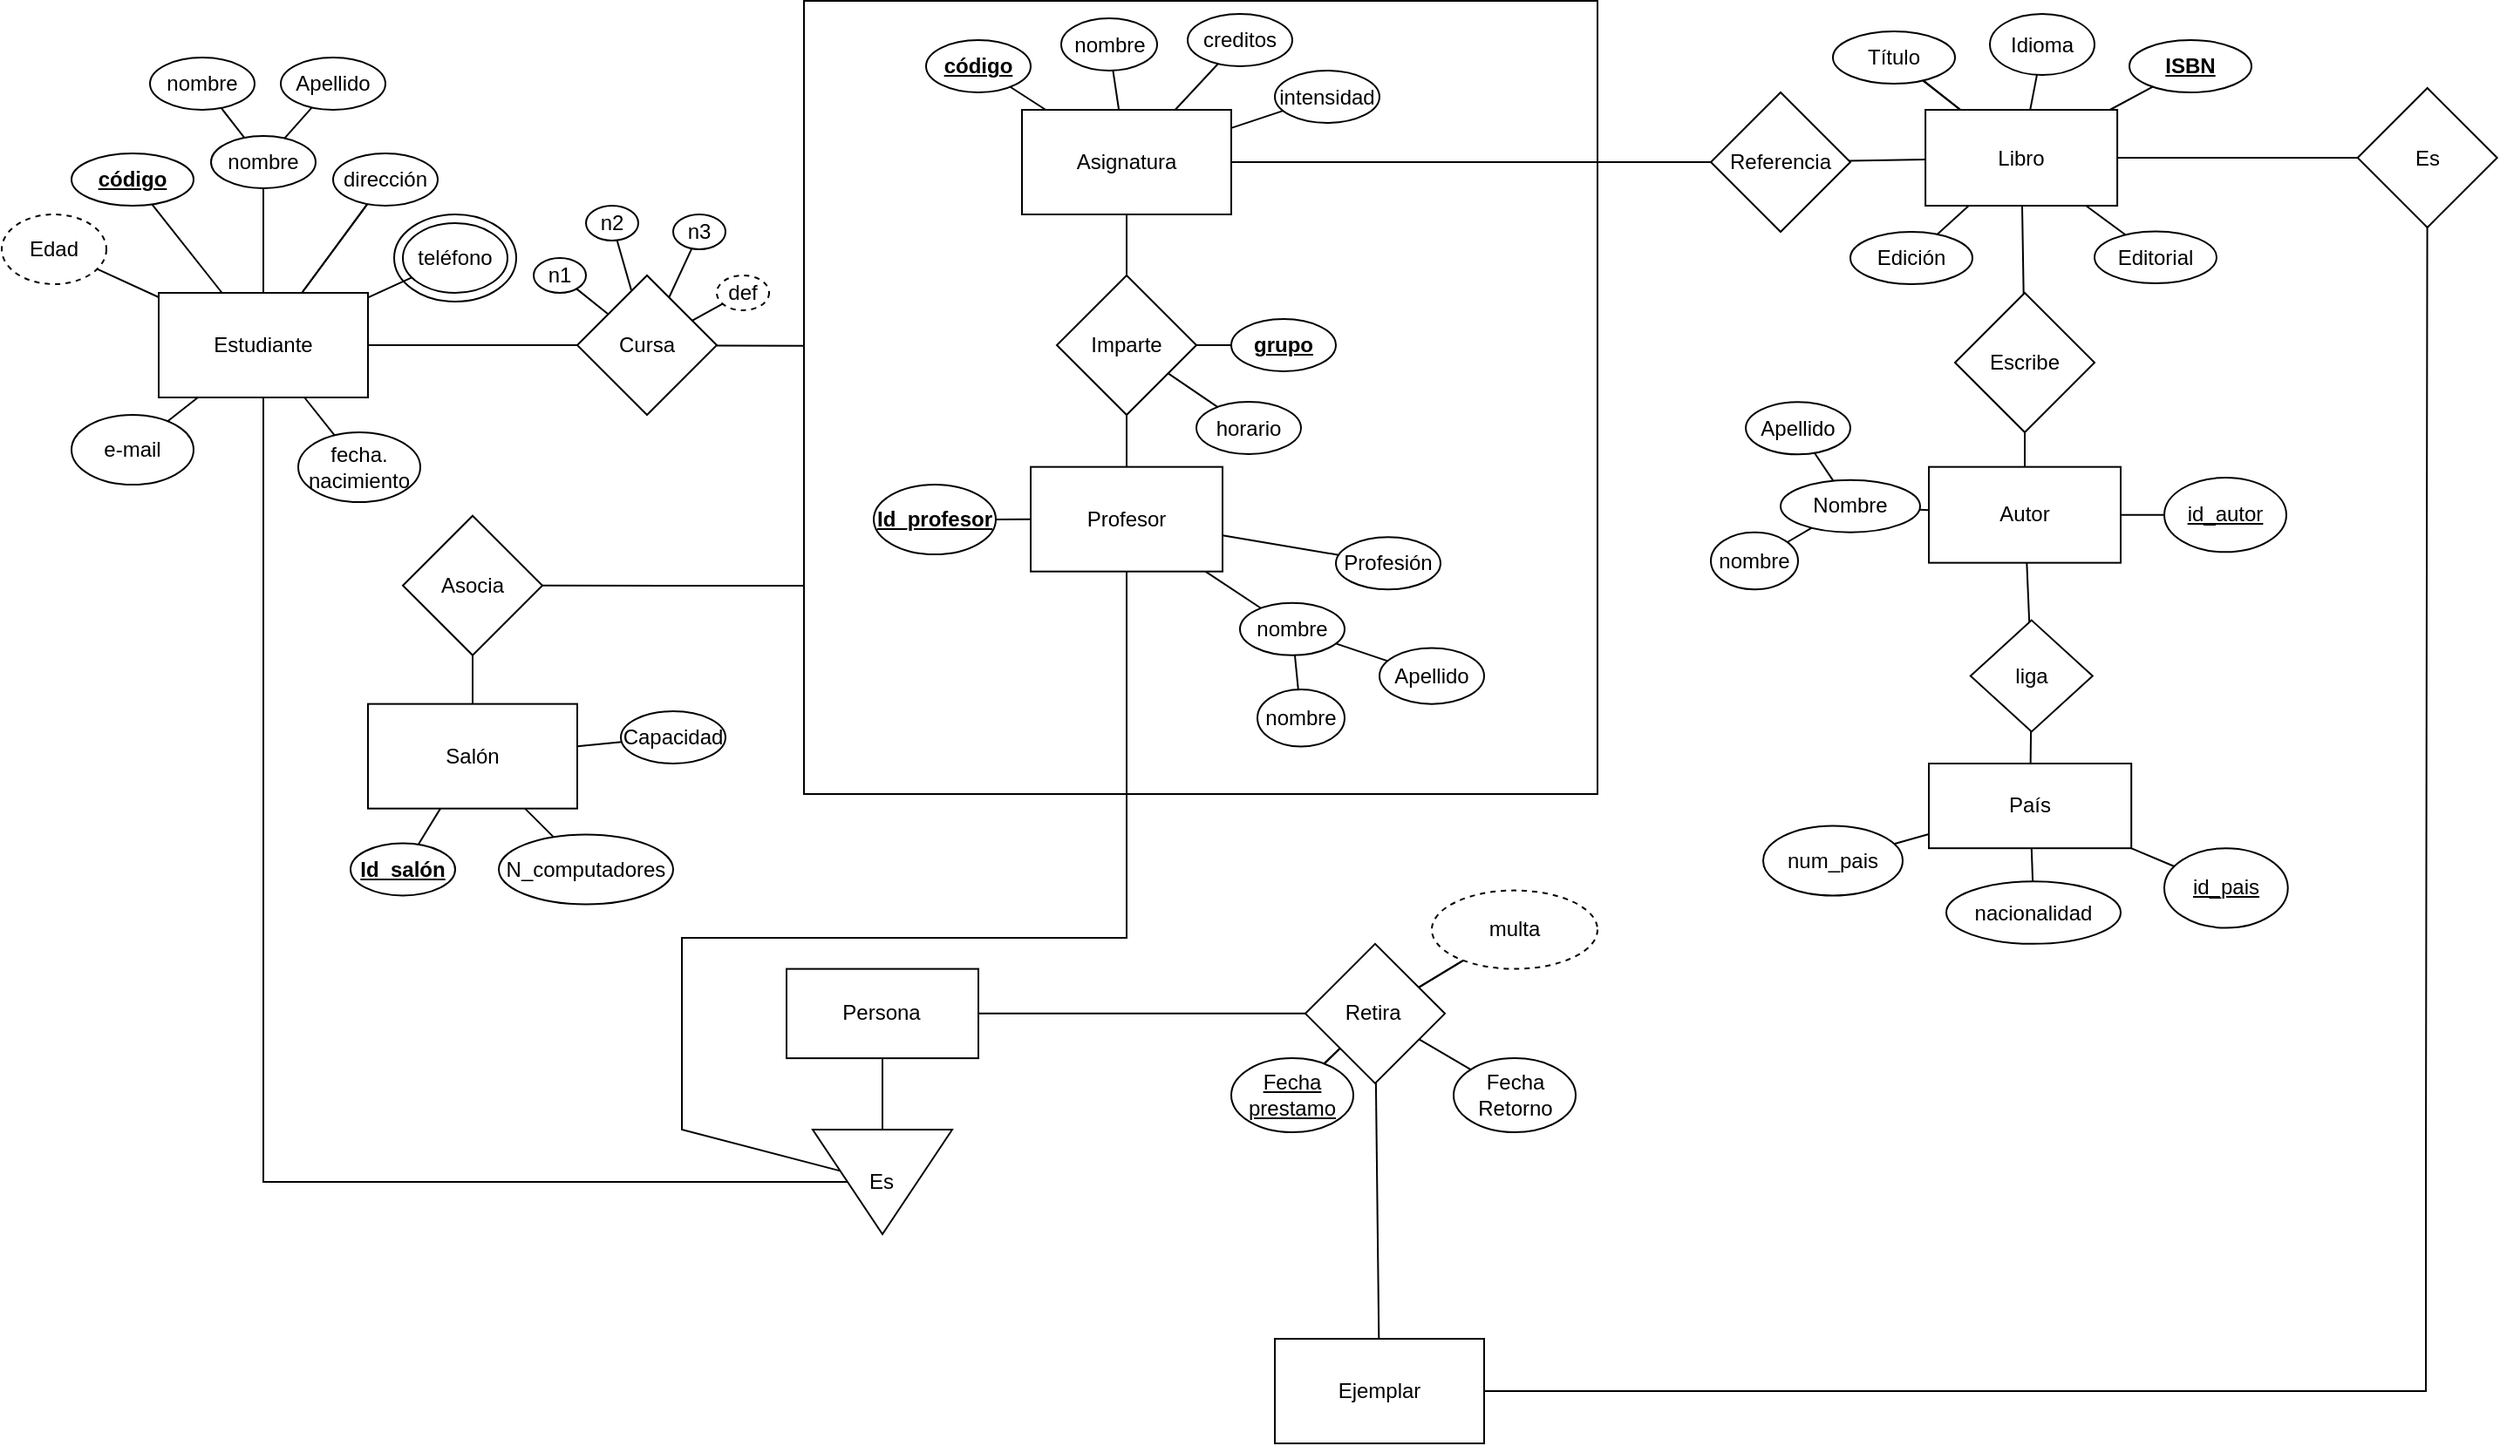 <mxfile version="17.1.3" type="github">
  <diagram id="R2lEEEUBdFMjLlhIrx00" name="Page-1">
    <mxGraphModel dx="1902" dy="955" grid="1" gridSize="10" guides="1" tooltips="1" connect="1" arrows="1" fold="1" page="1" pageScale="2" pageWidth="850" pageHeight="1100" math="0" shadow="0" extFonts="Permanent Marker^https://fonts.googleapis.com/css?family=Permanent+Marker">
      <root>
        <mxCell id="0" />
        <mxCell id="1" parent="0" />
        <mxCell id="dzcwZMocvyW8wxL2ZZtU-183" value="" style="ellipse;whiteSpace=wrap;html=1;shadow=0;sketch=0;gradientColor=none;" parent="1" vertex="1">
          <mxGeometry x="635" y="145" width="70" height="50" as="geometry" />
        </mxCell>
        <mxCell id="dzcwZMocvyW8wxL2ZZtU-33" value="" style="whiteSpace=wrap;html=1;aspect=fixed;sketch=0;" parent="1" vertex="1">
          <mxGeometry x="870" y="22.5" width="455" height="455" as="geometry" />
        </mxCell>
        <mxCell id="dzcwZMocvyW8wxL2ZZtU-14" value="" style="edgeStyle=none;rounded=0;orthogonalLoop=1;jettySize=auto;html=1;endArrow=none;endFill=0;" parent="1" source="dzcwZMocvyW8wxL2ZZtU-5" target="dzcwZMocvyW8wxL2ZZtU-9" edge="1">
          <mxGeometry relative="1" as="geometry" />
        </mxCell>
        <mxCell id="dzcwZMocvyW8wxL2ZZtU-15" value="" style="edgeStyle=none;rounded=0;orthogonalLoop=1;jettySize=auto;html=1;endArrow=none;endFill=0;" parent="1" source="dzcwZMocvyW8wxL2ZZtU-5" target="dzcwZMocvyW8wxL2ZZtU-9" edge="1">
          <mxGeometry relative="1" as="geometry" />
        </mxCell>
        <mxCell id="dzcwZMocvyW8wxL2ZZtU-146" value="" style="edgeStyle=none;rounded=0;orthogonalLoop=1;jettySize=auto;html=1;endArrow=none;endFill=0;" parent="1" source="dzcwZMocvyW8wxL2ZZtU-5" target="dzcwZMocvyW8wxL2ZZtU-6" edge="1">
          <mxGeometry relative="1" as="geometry" />
        </mxCell>
        <mxCell id="xWKyeKJhdpwvJN8ROm84-3" style="edgeStyle=none;rounded=0;orthogonalLoop=1;jettySize=auto;html=1;endArrow=none;endFill=0;entryX=0.5;entryY=1;entryDx=0;entryDy=0;" parent="1" source="dzcwZMocvyW8wxL2ZZtU-5" target="x6OsKSB8tx-igDZUnWfk-45" edge="1">
          <mxGeometry relative="1" as="geometry">
            <mxPoint x="560" y="690" as="targetPoint" />
            <Array as="points">
              <mxPoint x="560" y="700" />
            </Array>
          </mxGeometry>
        </mxCell>
        <mxCell id="dzcwZMocvyW8wxL2ZZtU-5" value="Estudiante" style="rounded=0;whiteSpace=wrap;html=1;" parent="1" vertex="1">
          <mxGeometry x="500" y="190" width="120" height="60" as="geometry" />
        </mxCell>
        <mxCell id="dzcwZMocvyW8wxL2ZZtU-6" value="Edad" style="ellipse;whiteSpace=wrap;html=1;sketch=0;dashed=1;" parent="1" vertex="1">
          <mxGeometry x="410" y="145" width="60" height="40" as="geometry" />
        </mxCell>
        <mxCell id="dzcwZMocvyW8wxL2ZZtU-19" value="" style="edgeStyle=none;rounded=0;orthogonalLoop=1;jettySize=auto;html=1;endArrow=none;endFill=0;" parent="1" source="dzcwZMocvyW8wxL2ZZtU-7" target="dzcwZMocvyW8wxL2ZZtU-5" edge="1">
          <mxGeometry relative="1" as="geometry" />
        </mxCell>
        <mxCell id="dzcwZMocvyW8wxL2ZZtU-7" value="&lt;b&gt;&lt;u&gt;código&lt;/u&gt;&lt;/b&gt;" style="ellipse;whiteSpace=wrap;html=1;sketch=0;" parent="1" vertex="1">
          <mxGeometry x="450" y="110" width="70" height="30" as="geometry" />
        </mxCell>
        <mxCell id="dzcwZMocvyW8wxL2ZZtU-16" value="" style="edgeStyle=none;rounded=0;orthogonalLoop=1;jettySize=auto;html=1;endArrow=none;endFill=0;" parent="1" source="dzcwZMocvyW8wxL2ZZtU-8" target="dzcwZMocvyW8wxL2ZZtU-5" edge="1">
          <mxGeometry relative="1" as="geometry" />
        </mxCell>
        <mxCell id="dzcwZMocvyW8wxL2ZZtU-185" value="" style="edgeStyle=none;rounded=0;orthogonalLoop=1;jettySize=auto;html=1;endArrow=none;endFill=0;" parent="1" source="dzcwZMocvyW8wxL2ZZtU-8" target="dzcwZMocvyW8wxL2ZZtU-184" edge="1">
          <mxGeometry relative="1" as="geometry" />
        </mxCell>
        <mxCell id="dzcwZMocvyW8wxL2ZZtU-8" value="nombre" style="ellipse;whiteSpace=wrap;html=1;sketch=0;" parent="1" vertex="1">
          <mxGeometry x="530" y="100" width="60" height="30" as="geometry" />
        </mxCell>
        <mxCell id="dzcwZMocvyW8wxL2ZZtU-9" value="dirección" style="ellipse;whiteSpace=wrap;html=1;sketch=0;" parent="1" vertex="1">
          <mxGeometry x="600" y="110" width="60" height="30" as="geometry" />
        </mxCell>
        <mxCell id="dzcwZMocvyW8wxL2ZZtU-20" value="" style="edgeStyle=none;rounded=0;orthogonalLoop=1;jettySize=auto;html=1;endArrow=none;endFill=0;" parent="1" source="dzcwZMocvyW8wxL2ZZtU-11" target="dzcwZMocvyW8wxL2ZZtU-5" edge="1">
          <mxGeometry relative="1" as="geometry" />
        </mxCell>
        <mxCell id="dzcwZMocvyW8wxL2ZZtU-11" value="teléfono" style="ellipse;whiteSpace=wrap;html=1;sketch=0;shadow=0;" parent="1" vertex="1">
          <mxGeometry x="640" y="150" width="60" height="40" as="geometry" />
        </mxCell>
        <mxCell id="dzcwZMocvyW8wxL2ZZtU-22" value="" style="edgeStyle=none;rounded=0;orthogonalLoop=1;jettySize=auto;html=1;endArrow=none;endFill=0;" parent="1" source="dzcwZMocvyW8wxL2ZZtU-12" target="dzcwZMocvyW8wxL2ZZtU-5" edge="1">
          <mxGeometry relative="1" as="geometry" />
        </mxCell>
        <mxCell id="dzcwZMocvyW8wxL2ZZtU-12" value="e-mail" style="ellipse;whiteSpace=wrap;html=1;sketch=0;" parent="1" vertex="1">
          <mxGeometry x="450" y="260" width="70" height="40" as="geometry" />
        </mxCell>
        <mxCell id="dzcwZMocvyW8wxL2ZZtU-25" value="" style="edgeStyle=none;rounded=0;orthogonalLoop=1;jettySize=auto;html=1;endArrow=none;endFill=0;" parent="1" source="dzcwZMocvyW8wxL2ZZtU-13" target="dzcwZMocvyW8wxL2ZZtU-5" edge="1">
          <mxGeometry relative="1" as="geometry" />
        </mxCell>
        <mxCell id="dzcwZMocvyW8wxL2ZZtU-13" value="fecha. nacimiento" style="ellipse;whiteSpace=wrap;html=1;sketch=0;" parent="1" vertex="1">
          <mxGeometry x="580" y="270" width="70" height="40" as="geometry" />
        </mxCell>
        <mxCell id="dzcwZMocvyW8wxL2ZZtU-31" value="" style="edgeStyle=none;rounded=0;orthogonalLoop=1;jettySize=auto;html=1;endArrow=none;endFill=0;" parent="1" source="dzcwZMocvyW8wxL2ZZtU-26" target="dzcwZMocvyW8wxL2ZZtU-5" edge="1">
          <mxGeometry relative="1" as="geometry" />
        </mxCell>
        <mxCell id="dzcwZMocvyW8wxL2ZZtU-34" value="" style="edgeStyle=none;rounded=0;orthogonalLoop=1;jettySize=auto;html=1;endArrow=none;endFill=0;entryX=0;entryY=0.435;entryDx=0;entryDy=0;entryPerimeter=0;" parent="1" source="dzcwZMocvyW8wxL2ZZtU-26" target="dzcwZMocvyW8wxL2ZZtU-33" edge="1">
          <mxGeometry relative="1" as="geometry">
            <mxPoint x="880" y="200" as="targetPoint" />
            <Array as="points" />
          </mxGeometry>
        </mxCell>
        <mxCell id="dzcwZMocvyW8wxL2ZZtU-26" value="Cursa" style="rhombus;whiteSpace=wrap;html=1;sketch=0;" parent="1" vertex="1">
          <mxGeometry x="740" y="180" width="80" height="80" as="geometry" />
        </mxCell>
        <mxCell id="dzcwZMocvyW8wxL2ZZtU-45" value="" style="edgeStyle=none;rounded=0;orthogonalLoop=1;jettySize=auto;html=1;endArrow=none;endFill=0;" parent="1" source="dzcwZMocvyW8wxL2ZZtU-28" target="dzcwZMocvyW8wxL2ZZtU-44" edge="1">
          <mxGeometry relative="1" as="geometry" />
        </mxCell>
        <mxCell id="x6OsKSB8tx-igDZUnWfk-2" value="" style="edgeStyle=none;rounded=0;orthogonalLoop=1;jettySize=auto;html=1;endArrow=none;endFill=0;" parent="1" source="dzcwZMocvyW8wxL2ZZtU-28" target="dzcwZMocvyW8wxL2ZZtU-44" edge="1">
          <mxGeometry relative="1" as="geometry" />
        </mxCell>
        <mxCell id="dzcwZMocvyW8wxL2ZZtU-28" value="Asignatura" style="rounded=0;whiteSpace=wrap;html=1;sketch=0;" parent="1" vertex="1">
          <mxGeometry x="995" y="85" width="120" height="60" as="geometry" />
        </mxCell>
        <mxCell id="dzcwZMocvyW8wxL2ZZtU-41" value="" style="edgeStyle=none;rounded=0;orthogonalLoop=1;jettySize=auto;html=1;endArrow=none;endFill=0;" parent="1" source="dzcwZMocvyW8wxL2ZZtU-35" target="dzcwZMocvyW8wxL2ZZtU-28" edge="1">
          <mxGeometry relative="1" as="geometry" />
        </mxCell>
        <mxCell id="dzcwZMocvyW8wxL2ZZtU-35" value="&lt;u&gt;&lt;b&gt;código&lt;/b&gt;&lt;/u&gt;" style="ellipse;whiteSpace=wrap;html=1;sketch=0;" parent="1" vertex="1">
          <mxGeometry x="940" y="45" width="60" height="30" as="geometry" />
        </mxCell>
        <mxCell id="dzcwZMocvyW8wxL2ZZtU-40" value="" style="edgeStyle=none;rounded=0;orthogonalLoop=1;jettySize=auto;html=1;endArrow=none;endFill=0;" parent="1" source="dzcwZMocvyW8wxL2ZZtU-36" target="dzcwZMocvyW8wxL2ZZtU-28" edge="1">
          <mxGeometry relative="1" as="geometry" />
        </mxCell>
        <mxCell id="dzcwZMocvyW8wxL2ZZtU-36" value="nombre" style="ellipse;whiteSpace=wrap;html=1;sketch=0;" parent="1" vertex="1">
          <mxGeometry x="1017.5" y="32.5" width="55" height="30" as="geometry" />
        </mxCell>
        <mxCell id="dzcwZMocvyW8wxL2ZZtU-39" value="" style="edgeStyle=none;rounded=0;orthogonalLoop=1;jettySize=auto;html=1;endArrow=none;endFill=0;" parent="1" source="dzcwZMocvyW8wxL2ZZtU-37" target="dzcwZMocvyW8wxL2ZZtU-28" edge="1">
          <mxGeometry relative="1" as="geometry" />
        </mxCell>
        <mxCell id="dzcwZMocvyW8wxL2ZZtU-37" value="creditos" style="ellipse;whiteSpace=wrap;html=1;sketch=0;" parent="1" vertex="1">
          <mxGeometry x="1090" y="30" width="60" height="30" as="geometry" />
        </mxCell>
        <mxCell id="dzcwZMocvyW8wxL2ZZtU-43" value="" style="edgeStyle=none;rounded=0;orthogonalLoop=1;jettySize=auto;html=1;endArrow=none;endFill=0;" parent="1" source="dzcwZMocvyW8wxL2ZZtU-42" target="dzcwZMocvyW8wxL2ZZtU-28" edge="1">
          <mxGeometry relative="1" as="geometry" />
        </mxCell>
        <mxCell id="dzcwZMocvyW8wxL2ZZtU-42" value="intensidad" style="ellipse;whiteSpace=wrap;html=1;sketch=0;" parent="1" vertex="1">
          <mxGeometry x="1140" y="62.5" width="60" height="30" as="geometry" />
        </mxCell>
        <mxCell id="dzcwZMocvyW8wxL2ZZtU-52" value="" style="edgeStyle=none;rounded=0;orthogonalLoop=1;jettySize=auto;html=1;endArrow=none;endFill=0;" parent="1" source="dzcwZMocvyW8wxL2ZZtU-44" target="dzcwZMocvyW8wxL2ZZtU-51" edge="1">
          <mxGeometry relative="1" as="geometry" />
        </mxCell>
        <mxCell id="dzcwZMocvyW8wxL2ZZtU-44" value="Imparte" style="rhombus;whiteSpace=wrap;html=1;sketch=0;" parent="1" vertex="1">
          <mxGeometry x="1015" y="180" width="80" height="80" as="geometry" />
        </mxCell>
        <mxCell id="dzcwZMocvyW8wxL2ZZtU-47" value="" style="edgeStyle=none;rounded=0;orthogonalLoop=1;jettySize=auto;html=1;endArrow=none;endFill=0;" parent="1" source="dzcwZMocvyW8wxL2ZZtU-46" target="dzcwZMocvyW8wxL2ZZtU-44" edge="1">
          <mxGeometry relative="1" as="geometry" />
        </mxCell>
        <mxCell id="dzcwZMocvyW8wxL2ZZtU-46" value="&lt;u&gt;&lt;b&gt;grupo&lt;/b&gt;&lt;/u&gt;" style="ellipse;whiteSpace=wrap;html=1;sketch=0;" parent="1" vertex="1">
          <mxGeometry x="1115" y="205" width="60" height="30" as="geometry" />
        </mxCell>
        <mxCell id="dzcwZMocvyW8wxL2ZZtU-49" value="" style="edgeStyle=none;rounded=0;orthogonalLoop=1;jettySize=auto;html=1;endArrow=none;endFill=0;" parent="1" source="dzcwZMocvyW8wxL2ZZtU-48" target="dzcwZMocvyW8wxL2ZZtU-44" edge="1">
          <mxGeometry relative="1" as="geometry" />
        </mxCell>
        <mxCell id="dzcwZMocvyW8wxL2ZZtU-48" value="horario" style="ellipse;whiteSpace=wrap;html=1;sketch=0;" parent="1" vertex="1">
          <mxGeometry x="1095" y="252.5" width="60" height="30" as="geometry" />
        </mxCell>
        <mxCell id="xWKyeKJhdpwvJN8ROm84-5" style="edgeStyle=none;rounded=0;orthogonalLoop=1;jettySize=auto;html=1;endArrow=none;endFill=0;" parent="1" source="dzcwZMocvyW8wxL2ZZtU-51" target="x6OsKSB8tx-igDZUnWfk-45" edge="1">
          <mxGeometry relative="1" as="geometry">
            <Array as="points">
              <mxPoint x="1055" y="560" />
              <mxPoint x="800" y="560" />
              <mxPoint x="800" y="670" />
            </Array>
          </mxGeometry>
        </mxCell>
        <mxCell id="dzcwZMocvyW8wxL2ZZtU-51" value="Profesor" style="rounded=0;whiteSpace=wrap;html=1;sketch=0;" parent="1" vertex="1">
          <mxGeometry x="1000" y="289.84" width="110" height="60" as="geometry" />
        </mxCell>
        <mxCell id="dzcwZMocvyW8wxL2ZZtU-54" value="" style="edgeStyle=none;rounded=0;orthogonalLoop=1;jettySize=auto;html=1;endArrow=none;endFill=0;" parent="1" source="dzcwZMocvyW8wxL2ZZtU-53" target="dzcwZMocvyW8wxL2ZZtU-51" edge="1">
          <mxGeometry relative="1" as="geometry" />
        </mxCell>
        <mxCell id="dzcwZMocvyW8wxL2ZZtU-53" value="Profesión" style="ellipse;whiteSpace=wrap;html=1;sketch=0;" parent="1" vertex="1">
          <mxGeometry x="1175" y="330.15" width="60" height="30" as="geometry" />
        </mxCell>
        <mxCell id="dzcwZMocvyW8wxL2ZZtU-56" value="" style="edgeStyle=none;rounded=0;orthogonalLoop=1;jettySize=auto;html=1;endArrow=none;endFill=0;" parent="1" source="dzcwZMocvyW8wxL2ZZtU-55" target="dzcwZMocvyW8wxL2ZZtU-51" edge="1">
          <mxGeometry relative="1" as="geometry" />
        </mxCell>
        <mxCell id="dzcwZMocvyW8wxL2ZZtU-55" value="nombre" style="ellipse;whiteSpace=wrap;html=1;sketch=0;" parent="1" vertex="1">
          <mxGeometry x="1120" y="367.89" width="60" height="30" as="geometry" />
        </mxCell>
        <mxCell id="dzcwZMocvyW8wxL2ZZtU-58" value="" style="edgeStyle=none;rounded=0;orthogonalLoop=1;jettySize=auto;html=1;endArrow=none;endFill=0;" parent="1" source="dzcwZMocvyW8wxL2ZZtU-57" target="dzcwZMocvyW8wxL2ZZtU-51" edge="1">
          <mxGeometry relative="1" as="geometry" />
        </mxCell>
        <mxCell id="dzcwZMocvyW8wxL2ZZtU-57" value="&lt;b&gt;&lt;u&gt;Id_profesor&lt;/u&gt;&lt;/b&gt;" style="ellipse;whiteSpace=wrap;html=1;sketch=0;" parent="1" vertex="1">
          <mxGeometry x="910" y="300" width="70" height="40" as="geometry" />
        </mxCell>
        <mxCell id="dzcwZMocvyW8wxL2ZZtU-59" style="edgeStyle=none;rounded=0;orthogonalLoop=1;jettySize=auto;html=1;exitX=0.5;exitY=1;exitDx=0;exitDy=0;endArrow=none;endFill=0;" parent="1" source="dzcwZMocvyW8wxL2ZZtU-37" target="dzcwZMocvyW8wxL2ZZtU-37" edge="1">
          <mxGeometry relative="1" as="geometry" />
        </mxCell>
        <mxCell id="x6OsKSB8tx-igDZUnWfk-37" style="edgeStyle=none;rounded=0;orthogonalLoop=1;jettySize=auto;html=1;exitX=1;exitY=0.5;exitDx=0;exitDy=0;endArrow=none;endFill=0;" parent="1" source="dzcwZMocvyW8wxL2ZZtU-60" edge="1">
          <mxGeometry relative="1" as="geometry">
            <mxPoint x="870" y="358" as="targetPoint" />
          </mxGeometry>
        </mxCell>
        <mxCell id="dzcwZMocvyW8wxL2ZZtU-60" value="Asocia" style="rhombus;whiteSpace=wrap;html=1;sketch=0;" parent="1" vertex="1">
          <mxGeometry x="640" y="317.89" width="80" height="80" as="geometry" />
        </mxCell>
        <mxCell id="xWKyeKJhdpwvJN8ROm84-6" value="" style="edgeStyle=none;rounded=0;orthogonalLoop=1;jettySize=auto;html=1;endArrow=none;endFill=0;" parent="1" source="dzcwZMocvyW8wxL2ZZtU-64" target="dzcwZMocvyW8wxL2ZZtU-60" edge="1">
          <mxGeometry relative="1" as="geometry" />
        </mxCell>
        <mxCell id="dzcwZMocvyW8wxL2ZZtU-64" value="Salón" style="whiteSpace=wrap;html=1;sketch=0;" parent="1" vertex="1">
          <mxGeometry x="620" y="425.82" width="120" height="60" as="geometry" />
        </mxCell>
        <mxCell id="x6OsKSB8tx-igDZUnWfk-50" value="" style="edgeStyle=none;rounded=0;orthogonalLoop=1;jettySize=auto;html=1;endArrow=none;endFill=0;" parent="1" source="dzcwZMocvyW8wxL2ZZtU-67" target="dzcwZMocvyW8wxL2ZZtU-64" edge="1">
          <mxGeometry relative="1" as="geometry" />
        </mxCell>
        <mxCell id="dzcwZMocvyW8wxL2ZZtU-67" value="&lt;b&gt;&lt;u&gt;Id_salón&lt;/u&gt;&lt;/b&gt;" style="ellipse;whiteSpace=wrap;html=1;sketch=0;" parent="1" vertex="1">
          <mxGeometry x="610" y="505.74" width="60" height="30" as="geometry" />
        </mxCell>
        <mxCell id="dzcwZMocvyW8wxL2ZZtU-70" value="" style="edgeStyle=none;rounded=0;orthogonalLoop=1;jettySize=auto;html=1;endArrow=none;endFill=0;" parent="1" source="dzcwZMocvyW8wxL2ZZtU-69" target="dzcwZMocvyW8wxL2ZZtU-64" edge="1">
          <mxGeometry relative="1" as="geometry" />
        </mxCell>
        <mxCell id="dzcwZMocvyW8wxL2ZZtU-69" value="Capacidad" style="ellipse;whiteSpace=wrap;html=1;sketch=0;" parent="1" vertex="1">
          <mxGeometry x="765" y="430" width="60" height="30" as="geometry" />
        </mxCell>
        <mxCell id="x6OsKSB8tx-igDZUnWfk-38" value="" style="edgeStyle=none;rounded=0;orthogonalLoop=1;jettySize=auto;html=1;endArrow=none;endFill=0;" parent="1" source="dzcwZMocvyW8wxL2ZZtU-71" target="dzcwZMocvyW8wxL2ZZtU-64" edge="1">
          <mxGeometry relative="1" as="geometry" />
        </mxCell>
        <mxCell id="dzcwZMocvyW8wxL2ZZtU-71" value="N_computadores" style="ellipse;whiteSpace=wrap;html=1;sketch=0;" parent="1" vertex="1">
          <mxGeometry x="695" y="500.74" width="100" height="40" as="geometry" />
        </mxCell>
        <mxCell id="dzcwZMocvyW8wxL2ZZtU-138" value="" style="edgeStyle=none;rounded=0;orthogonalLoop=1;jettySize=auto;html=1;endArrow=none;endFill=0;" parent="1" source="dzcwZMocvyW8wxL2ZZtU-84" target="dzcwZMocvyW8wxL2ZZtU-127" edge="1">
          <mxGeometry relative="1" as="geometry" />
        </mxCell>
        <mxCell id="dzcwZMocvyW8wxL2ZZtU-84" value="Idioma" style="ellipse;whiteSpace=wrap;html=1;sketch=0;" parent="1" vertex="1">
          <mxGeometry x="1550" y="30" width="60" height="35" as="geometry" />
        </mxCell>
        <mxCell id="dzcwZMocvyW8wxL2ZZtU-140" value="" style="edgeStyle=none;rounded=0;orthogonalLoop=1;jettySize=auto;html=1;endArrow=none;endFill=0;" parent="1" source="dzcwZMocvyW8wxL2ZZtU-88" target="dzcwZMocvyW8wxL2ZZtU-127" edge="1">
          <mxGeometry relative="1" as="geometry" />
        </mxCell>
        <mxCell id="dzcwZMocvyW8wxL2ZZtU-88" value="Título" style="ellipse;whiteSpace=wrap;html=1;sketch=0;" parent="1" vertex="1">
          <mxGeometry x="1460" y="40" width="70" height="30" as="geometry" />
        </mxCell>
        <mxCell id="dzcwZMocvyW8wxL2ZZtU-99" style="edgeStyle=none;rounded=0;orthogonalLoop=1;jettySize=auto;html=1;exitX=0.5;exitY=1;exitDx=0;exitDy=0;endArrow=none;endFill=0;" parent="1" edge="1">
          <mxGeometry relative="1" as="geometry">
            <mxPoint x="1630" y="227.66" as="sourcePoint" />
            <mxPoint x="1630" y="227.66" as="targetPoint" />
          </mxGeometry>
        </mxCell>
        <mxCell id="dzcwZMocvyW8wxL2ZZtU-110" value="" style="edgeStyle=none;rounded=0;orthogonalLoop=1;jettySize=auto;html=1;endArrow=none;endFill=0;" parent="1" source="dzcwZMocvyW8wxL2ZZtU-107" target="dzcwZMocvyW8wxL2ZZtU-109" edge="1">
          <mxGeometry relative="1" as="geometry" />
        </mxCell>
        <mxCell id="dzcwZMocvyW8wxL2ZZtU-133" value="" style="edgeStyle=none;rounded=0;orthogonalLoop=1;jettySize=auto;html=1;endArrow=none;endFill=0;" parent="1" source="dzcwZMocvyW8wxL2ZZtU-107" target="dzcwZMocvyW8wxL2ZZtU-130" edge="1">
          <mxGeometry relative="1" as="geometry" />
        </mxCell>
        <mxCell id="x6OsKSB8tx-igDZUnWfk-10" value="" style="edgeStyle=none;rounded=0;orthogonalLoop=1;jettySize=auto;html=1;endArrow=none;endFill=0;" parent="1" source="dzcwZMocvyW8wxL2ZZtU-107" target="x6OsKSB8tx-igDZUnWfk-9" edge="1">
          <mxGeometry relative="1" as="geometry" />
        </mxCell>
        <mxCell id="x6OsKSB8tx-igDZUnWfk-12" value="" style="edgeStyle=none;rounded=0;orthogonalLoop=1;jettySize=auto;html=1;endArrow=none;endFill=0;" parent="1" source="dzcwZMocvyW8wxL2ZZtU-107" target="x6OsKSB8tx-igDZUnWfk-11" edge="1">
          <mxGeometry relative="1" as="geometry" />
        </mxCell>
        <mxCell id="dzcwZMocvyW8wxL2ZZtU-107" value="Autor" style="whiteSpace=wrap;html=1;sketch=0;" parent="1" vertex="1">
          <mxGeometry x="1515" y="289.84" width="110" height="55" as="geometry" />
        </mxCell>
        <mxCell id="dzcwZMocvyW8wxL2ZZtU-109" value="Nombre" style="ellipse;whiteSpace=wrap;html=1;sketch=0;" parent="1" vertex="1">
          <mxGeometry x="1430" y="297.34" width="80" height="30" as="geometry" />
        </mxCell>
        <mxCell id="dzcwZMocvyW8wxL2ZZtU-113" style="edgeStyle=none;rounded=0;orthogonalLoop=1;jettySize=auto;html=1;exitX=0.5;exitY=1;exitDx=0;exitDy=0;endArrow=none;endFill=0;" parent="1" edge="1">
          <mxGeometry relative="1" as="geometry">
            <mxPoint x="1641.095" y="505.47" as="sourcePoint" />
            <mxPoint x="1641.095" y="505.47" as="targetPoint" />
          </mxGeometry>
        </mxCell>
        <mxCell id="dzcwZMocvyW8wxL2ZZtU-115" value="" style="edgeStyle=none;rounded=0;orthogonalLoop=1;jettySize=auto;html=1;endArrow=none;endFill=0;" parent="1" source="dzcwZMocvyW8wxL2ZZtU-114" target="dzcwZMocvyW8wxL2ZZtU-28" edge="1">
          <mxGeometry relative="1" as="geometry" />
        </mxCell>
        <mxCell id="dzcwZMocvyW8wxL2ZZtU-114" value="Referencia" style="rhombus;whiteSpace=wrap;html=1;sketch=0;" parent="1" vertex="1">
          <mxGeometry x="1390" y="75" width="80" height="80" as="geometry" />
        </mxCell>
        <mxCell id="dzcwZMocvyW8wxL2ZZtU-122" value="Edición" style="ellipse;whiteSpace=wrap;html=1;sketch=0;" parent="1" vertex="1">
          <mxGeometry x="1470" y="155" width="70" height="30" as="geometry" />
        </mxCell>
        <mxCell id="dzcwZMocvyW8wxL2ZZtU-131" value="" style="edgeStyle=none;rounded=0;orthogonalLoop=1;jettySize=auto;html=1;endArrow=none;endFill=0;" parent="1" source="dzcwZMocvyW8wxL2ZZtU-127" target="dzcwZMocvyW8wxL2ZZtU-130" edge="1">
          <mxGeometry relative="1" as="geometry" />
        </mxCell>
        <mxCell id="dzcwZMocvyW8wxL2ZZtU-211" value="" style="edgeStyle=none;rounded=0;orthogonalLoop=1;jettySize=auto;html=1;endArrow=none;endFill=0;" parent="1" source="dzcwZMocvyW8wxL2ZZtU-127" target="dzcwZMocvyW8wxL2ZZtU-88" edge="1">
          <mxGeometry relative="1" as="geometry" />
        </mxCell>
        <mxCell id="x6OsKSB8tx-igDZUnWfk-7" value="" style="edgeStyle=none;rounded=0;orthogonalLoop=1;jettySize=auto;html=1;endArrow=none;endFill=0;" parent="1" source="dzcwZMocvyW8wxL2ZZtU-127" target="dzcwZMocvyW8wxL2ZZtU-122" edge="1">
          <mxGeometry relative="1" as="geometry" />
        </mxCell>
        <mxCell id="x6OsKSB8tx-igDZUnWfk-8" value="" style="edgeStyle=none;rounded=0;orthogonalLoop=1;jettySize=auto;html=1;endArrow=none;endFill=0;" parent="1" source="dzcwZMocvyW8wxL2ZZtU-127" target="dzcwZMocvyW8wxL2ZZtU-114" edge="1">
          <mxGeometry relative="1" as="geometry" />
        </mxCell>
        <mxCell id="x6OsKSB8tx-igDZUnWfk-32" value="" style="edgeStyle=none;rounded=0;orthogonalLoop=1;jettySize=auto;html=1;endArrow=none;endFill=0;" parent="1" source="dzcwZMocvyW8wxL2ZZtU-127" target="x6OsKSB8tx-igDZUnWfk-31" edge="1">
          <mxGeometry relative="1" as="geometry" />
        </mxCell>
        <mxCell id="dzcwZMocvyW8wxL2ZZtU-127" value="Libro" style="whiteSpace=wrap;html=1;sketch=0;" parent="1" vertex="1">
          <mxGeometry x="1513.05" y="85" width="110" height="55" as="geometry" />
        </mxCell>
        <mxCell id="dzcwZMocvyW8wxL2ZZtU-130" value="Escribe" style="rhombus;whiteSpace=wrap;html=1;sketch=0;" parent="1" vertex="1">
          <mxGeometry x="1530" y="190.0" width="80" height="80" as="geometry" />
        </mxCell>
        <mxCell id="dzcwZMocvyW8wxL2ZZtU-134" style="edgeStyle=none;rounded=0;orthogonalLoop=1;jettySize=auto;html=1;exitX=0.5;exitY=1;exitDx=0;exitDy=0;endArrow=none;endFill=0;" parent="1" edge="1">
          <mxGeometry relative="1" as="geometry">
            <mxPoint x="1641.095" y="505.47" as="sourcePoint" />
            <mxPoint x="1641.095" y="505.47" as="targetPoint" />
          </mxGeometry>
        </mxCell>
        <mxCell id="dzcwZMocvyW8wxL2ZZtU-142" style="edgeStyle=none;rounded=0;orthogonalLoop=1;jettySize=auto;html=1;exitX=0.5;exitY=1;exitDx=0;exitDy=0;endArrow=none;endFill=0;" parent="1" source="dzcwZMocvyW8wxL2ZZtU-6" target="dzcwZMocvyW8wxL2ZZtU-6" edge="1">
          <mxGeometry relative="1" as="geometry" />
        </mxCell>
        <mxCell id="dzcwZMocvyW8wxL2ZZtU-147" style="edgeStyle=none;rounded=0;orthogonalLoop=1;jettySize=auto;html=1;exitX=0;exitY=0.5;exitDx=0;exitDy=0;endArrow=none;endFill=0;" parent="1" source="dzcwZMocvyW8wxL2ZZtU-5" target="dzcwZMocvyW8wxL2ZZtU-5" edge="1">
          <mxGeometry relative="1" as="geometry" />
        </mxCell>
        <mxCell id="dzcwZMocvyW8wxL2ZZtU-160" value="" style="edgeStyle=none;rounded=0;orthogonalLoop=1;jettySize=auto;html=1;endArrow=none;endFill=0;" parent="1" source="dzcwZMocvyW8wxL2ZZtU-159" target="dzcwZMocvyW8wxL2ZZtU-26" edge="1">
          <mxGeometry relative="1" as="geometry" />
        </mxCell>
        <mxCell id="dzcwZMocvyW8wxL2ZZtU-159" value="n2" style="ellipse;whiteSpace=wrap;html=1;sketch=0;" parent="1" vertex="1">
          <mxGeometry x="745" y="140" width="30" height="20" as="geometry" />
        </mxCell>
        <mxCell id="dzcwZMocvyW8wxL2ZZtU-165" value="" style="edgeStyle=none;rounded=0;orthogonalLoop=1;jettySize=auto;html=1;endArrow=none;endFill=0;" parent="1" source="dzcwZMocvyW8wxL2ZZtU-164" target="dzcwZMocvyW8wxL2ZZtU-26" edge="1">
          <mxGeometry relative="1" as="geometry" />
        </mxCell>
        <mxCell id="dzcwZMocvyW8wxL2ZZtU-164" value="n3" style="ellipse;whiteSpace=wrap;html=1;sketch=0;" parent="1" vertex="1">
          <mxGeometry x="795" y="145" width="30" height="20" as="geometry" />
        </mxCell>
        <mxCell id="dzcwZMocvyW8wxL2ZZtU-168" value="" style="edgeStyle=none;rounded=0;orthogonalLoop=1;jettySize=auto;html=1;endArrow=none;endFill=0;" parent="1" source="dzcwZMocvyW8wxL2ZZtU-167" target="dzcwZMocvyW8wxL2ZZtU-26" edge="1">
          <mxGeometry relative="1" as="geometry" />
        </mxCell>
        <mxCell id="dzcwZMocvyW8wxL2ZZtU-167" value="def" style="ellipse;whiteSpace=wrap;html=1;sketch=0;dashed=1;" parent="1" vertex="1">
          <mxGeometry x="820" y="180" width="30" height="20" as="geometry" />
        </mxCell>
        <mxCell id="dzcwZMocvyW8wxL2ZZtU-172" value="" style="edgeStyle=none;rounded=0;orthogonalLoop=1;jettySize=auto;html=1;endArrow=none;endFill=0;" parent="1" source="dzcwZMocvyW8wxL2ZZtU-171" target="dzcwZMocvyW8wxL2ZZtU-26" edge="1">
          <mxGeometry relative="1" as="geometry" />
        </mxCell>
        <mxCell id="dzcwZMocvyW8wxL2ZZtU-171" value="n1" style="ellipse;whiteSpace=wrap;html=1;sketch=0;" parent="1" vertex="1">
          <mxGeometry x="715" y="170" width="30" height="20" as="geometry" />
        </mxCell>
        <mxCell id="dzcwZMocvyW8wxL2ZZtU-246" value="" style="edgeStyle=none;rounded=0;orthogonalLoop=1;jettySize=auto;html=1;endArrow=none;endFill=0;" parent="1" source="dzcwZMocvyW8wxL2ZZtU-173" target="dzcwZMocvyW8wxL2ZZtU-204" edge="1">
          <mxGeometry relative="1" as="geometry" />
        </mxCell>
        <mxCell id="dzcwZMocvyW8wxL2ZZtU-291" value="" style="edgeStyle=none;rounded=0;orthogonalLoop=1;jettySize=auto;html=1;endArrow=none;endFill=0;" parent="1" source="dzcwZMocvyW8wxL2ZZtU-173" target="dzcwZMocvyW8wxL2ZZtU-176" edge="1">
          <mxGeometry relative="1" as="geometry" />
        </mxCell>
        <mxCell id="x6OsKSB8tx-igDZUnWfk-56" value="" style="edgeStyle=none;rounded=0;orthogonalLoop=1;jettySize=auto;html=1;endArrow=none;endFill=0;" parent="1" source="dzcwZMocvyW8wxL2ZZtU-173" target="x6OsKSB8tx-igDZUnWfk-25" edge="1">
          <mxGeometry relative="1" as="geometry" />
        </mxCell>
        <mxCell id="dzcwZMocvyW8wxL2ZZtU-173" value="Retira&amp;nbsp;&lt;br&gt;" style="rhombus;whiteSpace=wrap;html=1;sketch=0;" parent="1" vertex="1">
          <mxGeometry x="1157.5" y="563.43" width="80" height="80" as="geometry" />
        </mxCell>
        <mxCell id="dzcwZMocvyW8wxL2ZZtU-179" value="" style="edgeStyle=none;rounded=0;orthogonalLoop=1;jettySize=auto;html=1;endArrow=none;endFill=0;" parent="1" source="dzcwZMocvyW8wxL2ZZtU-176" target="dzcwZMocvyW8wxL2ZZtU-173" edge="1">
          <mxGeometry relative="1" as="geometry" />
        </mxCell>
        <mxCell id="dzcwZMocvyW8wxL2ZZtU-176" value="&lt;u&gt;Fecha prestamo&lt;/u&gt;" style="ellipse;whiteSpace=wrap;html=1;sketch=0;" parent="1" vertex="1">
          <mxGeometry x="1115" y="629.06" width="70" height="42.5" as="geometry" />
        </mxCell>
        <mxCell id="dzcwZMocvyW8wxL2ZZtU-182" value="" style="edgeStyle=none;rounded=0;orthogonalLoop=1;jettySize=auto;html=1;endArrow=none;endFill=0;" parent="1" source="dzcwZMocvyW8wxL2ZZtU-180" target="dzcwZMocvyW8wxL2ZZtU-173" edge="1">
          <mxGeometry relative="1" as="geometry" />
        </mxCell>
        <mxCell id="dzcwZMocvyW8wxL2ZZtU-180" value="Fecha Retorno" style="ellipse;whiteSpace=wrap;html=1;sketch=0;" parent="1" vertex="1">
          <mxGeometry x="1242.5" y="629.06" width="70" height="42.5" as="geometry" />
        </mxCell>
        <mxCell id="dzcwZMocvyW8wxL2ZZtU-184" value="nombre" style="ellipse;whiteSpace=wrap;html=1;sketch=0;" parent="1" vertex="1">
          <mxGeometry x="495" y="55" width="60" height="30" as="geometry" />
        </mxCell>
        <mxCell id="dzcwZMocvyW8wxL2ZZtU-189" value="" style="edgeStyle=none;rounded=0;orthogonalLoop=1;jettySize=auto;html=1;endArrow=none;endFill=0;" parent="1" source="dzcwZMocvyW8wxL2ZZtU-186" target="dzcwZMocvyW8wxL2ZZtU-8" edge="1">
          <mxGeometry relative="1" as="geometry" />
        </mxCell>
        <mxCell id="dzcwZMocvyW8wxL2ZZtU-186" value="Apellido" style="ellipse;whiteSpace=wrap;html=1;sketch=0;" parent="1" vertex="1">
          <mxGeometry x="570" y="55" width="60" height="30" as="geometry" />
        </mxCell>
        <mxCell id="dzcwZMocvyW8wxL2ZZtU-194" value="" style="edgeStyle=none;rounded=0;orthogonalLoop=1;jettySize=auto;html=1;endArrow=none;endFill=0;" parent="1" source="dzcwZMocvyW8wxL2ZZtU-190" target="dzcwZMocvyW8wxL2ZZtU-55" edge="1">
          <mxGeometry relative="1" as="geometry" />
        </mxCell>
        <mxCell id="dzcwZMocvyW8wxL2ZZtU-190" value="nombre" style="ellipse;whiteSpace=wrap;html=1;sketch=0;" parent="1" vertex="1">
          <mxGeometry x="1130" y="417.5" width="50" height="32.81" as="geometry" />
        </mxCell>
        <mxCell id="dzcwZMocvyW8wxL2ZZtU-192" value="" style="edgeStyle=none;rounded=0;orthogonalLoop=1;jettySize=auto;html=1;endArrow=none;endFill=0;" parent="1" source="dzcwZMocvyW8wxL2ZZtU-191" target="dzcwZMocvyW8wxL2ZZtU-55" edge="1">
          <mxGeometry relative="1" as="geometry" />
        </mxCell>
        <mxCell id="dzcwZMocvyW8wxL2ZZtU-191" value="Apellido" style="ellipse;whiteSpace=wrap;html=1;sketch=0;" parent="1" vertex="1">
          <mxGeometry x="1200" y="393.71" width="60" height="32.11" as="geometry" />
        </mxCell>
        <mxCell id="dzcwZMocvyW8wxL2ZZtU-206" value="" style="edgeStyle=none;rounded=0;orthogonalLoop=1;jettySize=auto;html=1;endArrow=none;endFill=0;" parent="1" source="dzcwZMocvyW8wxL2ZZtU-204" target="dzcwZMocvyW8wxL2ZZtU-173" edge="1">
          <mxGeometry relative="1" as="geometry" />
        </mxCell>
        <mxCell id="dzcwZMocvyW8wxL2ZZtU-204" value="multa" style="ellipse;whiteSpace=wrap;html=1;sketch=0;dashed=1;" parent="1" vertex="1">
          <mxGeometry x="1230" y="532.81" width="95" height="45" as="geometry" />
        </mxCell>
        <mxCell id="dzcwZMocvyW8wxL2ZZtU-213" value="" style="edgeStyle=none;rounded=0;orthogonalLoop=1;jettySize=auto;html=1;endArrow=none;endFill=0;" parent="1" source="dzcwZMocvyW8wxL2ZZtU-212" target="dzcwZMocvyW8wxL2ZZtU-127" edge="1">
          <mxGeometry relative="1" as="geometry" />
        </mxCell>
        <mxCell id="dzcwZMocvyW8wxL2ZZtU-212" value="Editorial" style="ellipse;whiteSpace=wrap;html=1;sketch=0;" parent="1" vertex="1">
          <mxGeometry x="1610" y="154.69" width="70" height="29.84" as="geometry" />
        </mxCell>
        <mxCell id="dzcwZMocvyW8wxL2ZZtU-216" value="" style="edgeStyle=none;rounded=0;orthogonalLoop=1;jettySize=auto;html=1;endArrow=none;endFill=0;" parent="1" source="dzcwZMocvyW8wxL2ZZtU-215" target="dzcwZMocvyW8wxL2ZZtU-127" edge="1">
          <mxGeometry relative="1" as="geometry" />
        </mxCell>
        <mxCell id="dzcwZMocvyW8wxL2ZZtU-215" value="&lt;u&gt;&lt;b&gt;ISBN&lt;/b&gt;&lt;/u&gt;" style="ellipse;whiteSpace=wrap;html=1;sketch=0;" parent="1" vertex="1">
          <mxGeometry x="1630" y="45.0" width="70" height="30" as="geometry" />
        </mxCell>
        <mxCell id="dzcwZMocvyW8wxL2ZZtU-218" style="edgeStyle=none;rounded=0;orthogonalLoop=1;jettySize=auto;html=1;exitX=1;exitY=1;exitDx=0;exitDy=0;endArrow=none;endFill=0;" parent="1" source="dzcwZMocvyW8wxL2ZZtU-88" target="dzcwZMocvyW8wxL2ZZtU-88" edge="1">
          <mxGeometry relative="1" as="geometry" />
        </mxCell>
        <mxCell id="dzcwZMocvyW8wxL2ZZtU-219" style="edgeStyle=none;rounded=0;orthogonalLoop=1;jettySize=auto;html=1;exitX=0.5;exitY=1;exitDx=0;exitDy=0;endArrow=none;endFill=0;" parent="1" source="dzcwZMocvyW8wxL2ZZtU-109" target="dzcwZMocvyW8wxL2ZZtU-109" edge="1">
          <mxGeometry relative="1" as="geometry" />
        </mxCell>
        <mxCell id="dzcwZMocvyW8wxL2ZZtU-253" value="" style="edgeStyle=none;rounded=0;orthogonalLoop=1;jettySize=auto;html=1;endArrow=none;endFill=0;" parent="1" source="dzcwZMocvyW8wxL2ZZtU-251" target="dzcwZMocvyW8wxL2ZZtU-109" edge="1">
          <mxGeometry relative="1" as="geometry" />
        </mxCell>
        <mxCell id="dzcwZMocvyW8wxL2ZZtU-251" value="nombre" style="ellipse;whiteSpace=wrap;html=1;sketch=0;" parent="1" vertex="1">
          <mxGeometry x="1390" y="327.34" width="50" height="32.81" as="geometry" />
        </mxCell>
        <mxCell id="dzcwZMocvyW8wxL2ZZtU-254" value="" style="edgeStyle=none;rounded=0;orthogonalLoop=1;jettySize=auto;html=1;endArrow=none;endFill=0;" parent="1" source="dzcwZMocvyW8wxL2ZZtU-252" target="dzcwZMocvyW8wxL2ZZtU-109" edge="1">
          <mxGeometry relative="1" as="geometry" />
        </mxCell>
        <mxCell id="dzcwZMocvyW8wxL2ZZtU-252" value="Apellido" style="ellipse;whiteSpace=wrap;html=1;sketch=0;" parent="1" vertex="1">
          <mxGeometry x="1410" y="252.65" width="60" height="30" as="geometry" />
        </mxCell>
        <mxCell id="dzcwZMocvyW8wxL2ZZtU-297" style="edgeStyle=none;rounded=0;orthogonalLoop=1;jettySize=auto;html=1;exitX=0.5;exitY=1;exitDx=0;exitDy=0;endArrow=none;endFill=0;" parent="1" edge="1">
          <mxGeometry relative="1" as="geometry">
            <mxPoint x="1670" y="297.66" as="sourcePoint" />
            <mxPoint x="1670" y="297.66" as="targetPoint" />
          </mxGeometry>
        </mxCell>
        <mxCell id="x6OsKSB8tx-igDZUnWfk-9" value="&lt;u&gt;id_autor&lt;/u&gt;" style="ellipse;whiteSpace=wrap;html=1;sketch=0;" parent="1" vertex="1">
          <mxGeometry x="1650" y="296.01" width="70" height="42.66" as="geometry" />
        </mxCell>
        <mxCell id="x6OsKSB8tx-igDZUnWfk-11" value="liga" style="rhombus;whiteSpace=wrap;html=1;sketch=0;" parent="1" vertex="1">
          <mxGeometry x="1538.9" y="377.81" width="70" height="63.9" as="geometry" />
        </mxCell>
        <mxCell id="x6OsKSB8tx-igDZUnWfk-14" style="edgeStyle=none;rounded=0;orthogonalLoop=1;jettySize=auto;html=1;exitX=0.5;exitY=1;exitDx=0;exitDy=0;endArrow=none;endFill=0;" parent="1" edge="1">
          <mxGeometry relative="1" as="geometry">
            <mxPoint x="1579.995" y="506.1" as="sourcePoint" />
            <mxPoint x="1579.995" y="506.1" as="targetPoint" />
          </mxGeometry>
        </mxCell>
        <mxCell id="x6OsKSB8tx-igDZUnWfk-16" value="" style="edgeStyle=none;rounded=0;orthogonalLoop=1;jettySize=auto;html=1;endArrow=none;endFill=0;" parent="1" source="x6OsKSB8tx-igDZUnWfk-15" target="x6OsKSB8tx-igDZUnWfk-11" edge="1">
          <mxGeometry relative="1" as="geometry" />
        </mxCell>
        <mxCell id="x6OsKSB8tx-igDZUnWfk-20" value="" style="edgeStyle=none;rounded=0;orthogonalLoop=1;jettySize=auto;html=1;endArrow=none;endFill=0;" parent="1" source="x6OsKSB8tx-igDZUnWfk-15" target="x6OsKSB8tx-igDZUnWfk-19" edge="1">
          <mxGeometry relative="1" as="geometry" />
        </mxCell>
        <mxCell id="x6OsKSB8tx-igDZUnWfk-22" value="" style="edgeStyle=none;rounded=0;orthogonalLoop=1;jettySize=auto;html=1;endArrow=none;endFill=0;" parent="1" source="x6OsKSB8tx-igDZUnWfk-15" target="x6OsKSB8tx-igDZUnWfk-21" edge="1">
          <mxGeometry relative="1" as="geometry" />
        </mxCell>
        <mxCell id="x6OsKSB8tx-igDZUnWfk-24" value="" style="edgeStyle=none;rounded=0;orthogonalLoop=1;jettySize=auto;html=1;endArrow=none;endFill=0;" parent="1" source="x6OsKSB8tx-igDZUnWfk-15" target="x6OsKSB8tx-igDZUnWfk-23" edge="1">
          <mxGeometry relative="1" as="geometry" />
        </mxCell>
        <mxCell id="x6OsKSB8tx-igDZUnWfk-15" value="País" style="rounded=0;whiteSpace=wrap;html=1;" parent="1" vertex="1">
          <mxGeometry x="1515" y="460" width="116.1" height="48.59" as="geometry" />
        </mxCell>
        <mxCell id="x6OsKSB8tx-igDZUnWfk-19" value="nacionalidad" style="ellipse;whiteSpace=wrap;html=1;rounded=0;" parent="1" vertex="1">
          <mxGeometry x="1525" y="527.66" width="100" height="35.77" as="geometry" />
        </mxCell>
        <mxCell id="x6OsKSB8tx-igDZUnWfk-21" value="&lt;u&gt;id_pais&lt;/u&gt;" style="ellipse;whiteSpace=wrap;html=1;rounded=0;" parent="1" vertex="1">
          <mxGeometry x="1650" y="508.59" width="70.85" height="45.7" as="geometry" />
        </mxCell>
        <mxCell id="x6OsKSB8tx-igDZUnWfk-23" value="num_pais" style="ellipse;whiteSpace=wrap;html=1;rounded=0;" parent="1" vertex="1">
          <mxGeometry x="1420" y="495.74" width="80" height="40" as="geometry" />
        </mxCell>
        <mxCell id="x6OsKSB8tx-igDZUnWfk-25" value="Ejemplar" style="whiteSpace=wrap;html=1;sketch=0;rounded=0;" parent="1" vertex="1">
          <mxGeometry x="1140" y="790" width="120" height="60" as="geometry" />
        </mxCell>
        <mxCell id="x6OsKSB8tx-igDZUnWfk-34" value="" style="edgeStyle=none;rounded=0;orthogonalLoop=1;jettySize=auto;html=1;endArrow=none;endFill=0;" parent="1" source="x6OsKSB8tx-igDZUnWfk-31" target="x6OsKSB8tx-igDZUnWfk-25" edge="1">
          <mxGeometry relative="1" as="geometry">
            <Array as="points">
              <mxPoint x="1800" y="690" />
              <mxPoint x="1800" y="820" />
            </Array>
          </mxGeometry>
        </mxCell>
        <mxCell id="x6OsKSB8tx-igDZUnWfk-31" value="Es" style="rhombus;whiteSpace=wrap;html=1;sketch=0;" parent="1" vertex="1">
          <mxGeometry x="1760.85" y="72.5" width="80" height="80" as="geometry" />
        </mxCell>
        <mxCell id="x6OsKSB8tx-igDZUnWfk-54" value="" style="edgeStyle=none;rounded=0;orthogonalLoop=1;jettySize=auto;html=1;endArrow=none;endFill=0;" parent="1" source="x6OsKSB8tx-igDZUnWfk-45" target="x6OsKSB8tx-igDZUnWfk-53" edge="1">
          <mxGeometry relative="1" as="geometry" />
        </mxCell>
        <mxCell id="x6OsKSB8tx-igDZUnWfk-45" value="Es" style="triangle;whiteSpace=wrap;rounded=0;rotation=90;gradientColor=none;align=center;verticalAlign=middle;labelPosition=center;verticalLabelPosition=middle;html=1;spacingLeft=-1;horizontal=0;" parent="1" vertex="1">
          <mxGeometry x="885" y="660" width="60" height="80" as="geometry" />
        </mxCell>
        <mxCell id="xWKyeKJhdpwvJN8ROm84-4" value="" style="edgeStyle=none;rounded=0;orthogonalLoop=1;jettySize=auto;html=1;endArrow=none;endFill=0;" parent="1" source="x6OsKSB8tx-igDZUnWfk-53" target="dzcwZMocvyW8wxL2ZZtU-173" edge="1">
          <mxGeometry relative="1" as="geometry" />
        </mxCell>
        <mxCell id="x6OsKSB8tx-igDZUnWfk-53" value="Persona" style="whiteSpace=wrap;html=1;rounded=0;gradientColor=none;spacingLeft=-1;" parent="1" vertex="1">
          <mxGeometry x="860" y="577.81" width="110" height="51.25" as="geometry" />
        </mxCell>
      </root>
    </mxGraphModel>
  </diagram>
</mxfile>
